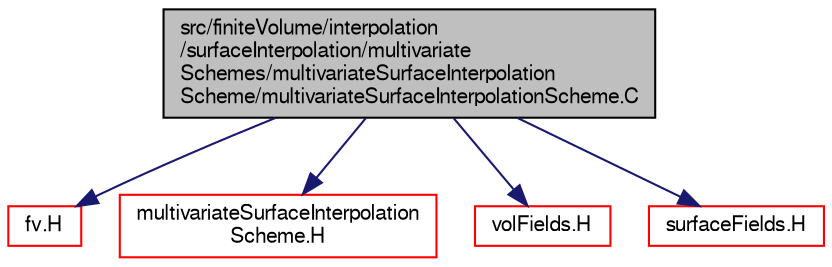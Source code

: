 digraph "src/finiteVolume/interpolation/surfaceInterpolation/multivariateSchemes/multivariateSurfaceInterpolationScheme/multivariateSurfaceInterpolationScheme.C"
{
  bgcolor="transparent";
  edge [fontname="FreeSans",fontsize="10",labelfontname="FreeSans",labelfontsize="10"];
  node [fontname="FreeSans",fontsize="10",shape=record];
  Node0 [label="src/finiteVolume/interpolation\l/surfaceInterpolation/multivariate\lSchemes/multivariateSurfaceInterpolation\lScheme/multivariateSurfaceInterpolationScheme.C",height=0.2,width=0.4,color="black", fillcolor="grey75", style="filled", fontcolor="black"];
  Node0 -> Node1 [color="midnightblue",fontsize="10",style="solid",fontname="FreeSans"];
  Node1 [label="fv.H",height=0.2,width=0.4,color="red",URL="$a02921.html"];
  Node0 -> Node22 [color="midnightblue",fontsize="10",style="solid",fontname="FreeSans"];
  Node22 [label="multivariateSurfaceInterpolation\lScheme.H",height=0.2,width=0.4,color="red",URL="$a04082.html"];
  Node0 -> Node82 [color="midnightblue",fontsize="10",style="solid",fontname="FreeSans"];
  Node82 [label="volFields.H",height=0.2,width=0.4,color="red",URL="$a02750.html"];
  Node0 -> Node303 [color="midnightblue",fontsize="10",style="solid",fontname="FreeSans"];
  Node303 [label="surfaceFields.H",height=0.2,width=0.4,color="red",URL="$a02735.html",tooltip="Foam::surfaceFields. "];
}
